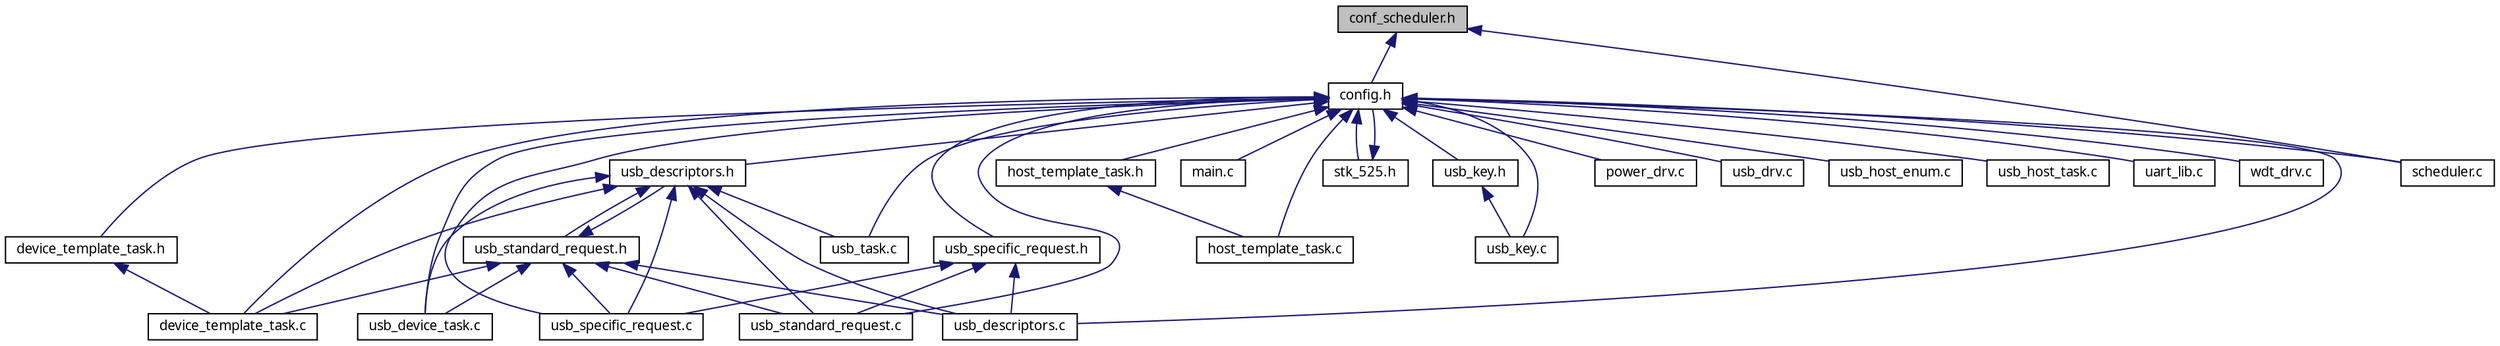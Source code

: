 digraph G
{
  edge [fontname="FreeSans.ttf",fontsize=10,labelfontname="FreeSans.ttf",labelfontsize=10];
  node [fontname="FreeSans.ttf",fontsize=10,shape=record];
  Node1 [label="conf_scheduler.h",height=0.2,width=0.4,color="black", fillcolor="grey75", style="filled" fontcolor="black"];
  Node1 -> Node2 [dir=back,color="midnightblue",fontsize=10,style="solid",fontname="FreeSans.ttf"];
  Node2 [label="config.h",height=0.2,width=0.4,color="black", fillcolor="white", style="filled",URL="$a00024.html"];
  Node2 -> Node3 [dir=back,color="midnightblue",fontsize=10,style="solid",fontname="FreeSans.ttf"];
  Node3 [label="device_template_task.c",height=0.2,width=0.4,color="black", fillcolor="white", style="filled",URL="$a00025.html"];
  Node2 -> Node4 [dir=back,color="midnightblue",fontsize=10,style="solid",fontname="FreeSans.ttf"];
  Node4 [label="device_template_task.h",height=0.2,width=0.4,color="black", fillcolor="white", style="filled",URL="$a00026.html"];
  Node4 -> Node3 [dir=back,color="midnightblue",fontsize=10,style="solid",fontname="FreeSans.ttf"];
  Node2 -> Node5 [dir=back,color="midnightblue",fontsize=10,style="solid",fontname="FreeSans.ttf"];
  Node5 [label="usb_descriptors.h",height=0.2,width=0.4,color="black", fillcolor="white", style="filled",URL="$a00047.html"];
  Node5 -> Node3 [dir=back,color="midnightblue",fontsize=10,style="solid",fontname="FreeSans.ttf"];
  Node5 -> Node6 [dir=back,color="midnightblue",fontsize=10,style="solid",fontname="FreeSans.ttf"];
  Node6 [label="usb_descriptors.c",height=0.2,width=0.4,color="black", fillcolor="white", style="filled",URL="$a00046.html"];
  Node5 -> Node7 [dir=back,color="midnightblue",fontsize=10,style="solid",fontname="FreeSans.ttf"];
  Node7 [label="usb_specific_request.c",height=0.2,width=0.4,color="black", fillcolor="white", style="filled",URL="$a00058.html"];
  Node5 -> Node8 [dir=back,color="midnightblue",fontsize=10,style="solid",fontname="FreeSans.ttf"];
  Node8 [label="usb_device_task.c",height=0.2,width=0.4,color="black", fillcolor="white", style="filled",URL="$a00048.html"];
  Node5 -> Node9 [dir=back,color="midnightblue",fontsize=10,style="solid",fontname="FreeSans.ttf"];
  Node9 [label="usb_standard_request.c",height=0.2,width=0.4,color="black", fillcolor="white", style="filled",URL="$a00060.html"];
  Node5 -> Node10 [dir=back,color="midnightblue",fontsize=10,style="solid",fontname="FreeSans.ttf"];
  Node10 [label="usb_standard_request.h",height=0.2,width=0.4,color="black", fillcolor="white", style="filled",URL="$a00061.html"];
  Node10 -> Node5 [dir=back,color="midnightblue",fontsize=10,style="solid",fontname="FreeSans.ttf"];
  Node10 -> Node3 [dir=back,color="midnightblue",fontsize=10,style="solid",fontname="FreeSans.ttf"];
  Node10 -> Node6 [dir=back,color="midnightblue",fontsize=10,style="solid",fontname="FreeSans.ttf"];
  Node10 -> Node7 [dir=back,color="midnightblue",fontsize=10,style="solid",fontname="FreeSans.ttf"];
  Node10 -> Node8 [dir=back,color="midnightblue",fontsize=10,style="solid",fontname="FreeSans.ttf"];
  Node10 -> Node9 [dir=back,color="midnightblue",fontsize=10,style="solid",fontname="FreeSans.ttf"];
  Node5 -> Node11 [dir=back,color="midnightblue",fontsize=10,style="solid",fontname="FreeSans.ttf"];
  Node11 [label="usb_task.c",height=0.2,width=0.4,color="black", fillcolor="white", style="filled",URL="$a00062.html"];
  Node2 -> Node12 [dir=back,color="midnightblue",fontsize=10,style="solid",fontname="FreeSans.ttf"];
  Node12 [label="host_template_task.c",height=0.2,width=0.4,color="black", fillcolor="white", style="filled",URL="$a00027.html"];
  Node2 -> Node13 [dir=back,color="midnightblue",fontsize=10,style="solid",fontname="FreeSans.ttf"];
  Node13 [label="host_template_task.h",height=0.2,width=0.4,color="black", fillcolor="white", style="filled",URL="$a00028.html"];
  Node13 -> Node12 [dir=back,color="midnightblue",fontsize=10,style="solid",fontname="FreeSans.ttf"];
  Node2 -> Node14 [dir=back,color="midnightblue",fontsize=10,style="solid",fontname="FreeSans.ttf"];
  Node14 [label="main.c",height=0.2,width=0.4,color="black", fillcolor="white", style="filled",URL="$a00030.html"];
  Node2 -> Node6 [dir=back,color="midnightblue",fontsize=10,style="solid",fontname="FreeSans.ttf"];
  Node2 -> Node15 [dir=back,color="midnightblue",fontsize=10,style="solid",fontname="FreeSans.ttf"];
  Node15 [label="usb_specific_request.h",height=0.2,width=0.4,color="black", fillcolor="white", style="filled",URL="$a00059.html"];
  Node15 -> Node6 [dir=back,color="midnightblue",fontsize=10,style="solid",fontname="FreeSans.ttf"];
  Node15 -> Node7 [dir=back,color="midnightblue",fontsize=10,style="solid",fontname="FreeSans.ttf"];
  Node15 -> Node9 [dir=back,color="midnightblue",fontsize=10,style="solid",fontname="FreeSans.ttf"];
  Node2 -> Node7 [dir=back,color="midnightblue",fontsize=10,style="solid",fontname="FreeSans.ttf"];
  Node2 -> Node16 [dir=back,color="midnightblue",fontsize=10,style="solid",fontname="FreeSans.ttf"];
  Node16 [label="stk_525.h",height=0.2,width=0.4,color="black", fillcolor="white", style="filled",URL="$a00036.html"];
  Node16 -> Node2 [dir=back,color="midnightblue",fontsize=10,style="solid",fontname="FreeSans.ttf"];
  Node2 -> Node17 [dir=back,color="midnightblue",fontsize=10,style="solid",fontname="FreeSans.ttf"];
  Node17 [label="usb_key.c",height=0.2,width=0.4,color="black", fillcolor="white", style="filled",URL="$a00056.html"];
  Node2 -> Node18 [dir=back,color="midnightblue",fontsize=10,style="solid",fontname="FreeSans.ttf"];
  Node18 [label="usb_key.h",height=0.2,width=0.4,color="black", fillcolor="white", style="filled",URL="$a00057.html"];
  Node18 -> Node17 [dir=back,color="midnightblue",fontsize=10,style="solid",fontname="FreeSans.ttf"];
  Node2 -> Node19 [dir=back,color="midnightblue",fontsize=10,style="solid",fontname="FreeSans.ttf"];
  Node19 [label="power_drv.c",height=0.2,width=0.4,color="black", fillcolor="white", style="filled",URL="$a00032.html"];
  Node2 -> Node20 [dir=back,color="midnightblue",fontsize=10,style="solid",fontname="FreeSans.ttf"];
  Node20 [label="usb_drv.c",height=0.2,width=0.4,color="black", fillcolor="white", style="filled",URL="$a00050.html"];
  Node2 -> Node8 [dir=back,color="midnightblue",fontsize=10,style="solid",fontname="FreeSans.ttf"];
  Node2 -> Node9 [dir=back,color="midnightblue",fontsize=10,style="solid",fontname="FreeSans.ttf"];
  Node2 -> Node21 [dir=back,color="midnightblue",fontsize=10,style="solid",fontname="FreeSans.ttf"];
  Node21 [label="usb_host_enum.c",height=0.2,width=0.4,color="black", fillcolor="white", style="filled",URL="$a00052.html"];
  Node2 -> Node22 [dir=back,color="midnightblue",fontsize=10,style="solid",fontname="FreeSans.ttf"];
  Node22 [label="usb_host_task.c",height=0.2,width=0.4,color="black", fillcolor="white", style="filled",URL="$a00054.html"];
  Node2 -> Node11 [dir=back,color="midnightblue",fontsize=10,style="solid",fontname="FreeSans.ttf"];
  Node2 -> Node23 [dir=back,color="midnightblue",fontsize=10,style="solid",fontname="FreeSans.ttf"];
  Node23 [label="uart_lib.c",height=0.2,width=0.4,color="black", fillcolor="white", style="filled",URL="$a00039.html"];
  Node2 -> Node24 [dir=back,color="midnightblue",fontsize=10,style="solid",fontname="FreeSans.ttf"];
  Node24 [label="wdt_drv.c",height=0.2,width=0.4,color="black", fillcolor="white", style="filled",URL="$a00064.html"];
  Node2 -> Node25 [dir=back,color="midnightblue",fontsize=10,style="solid",fontname="FreeSans.ttf"];
  Node25 [label="scheduler.c",height=0.2,width=0.4,color="black", fillcolor="white", style="filled",URL="$a00034.html"];
  Node1 -> Node25 [dir=back,color="midnightblue",fontsize=10,style="solid",fontname="FreeSans.ttf"];
}

